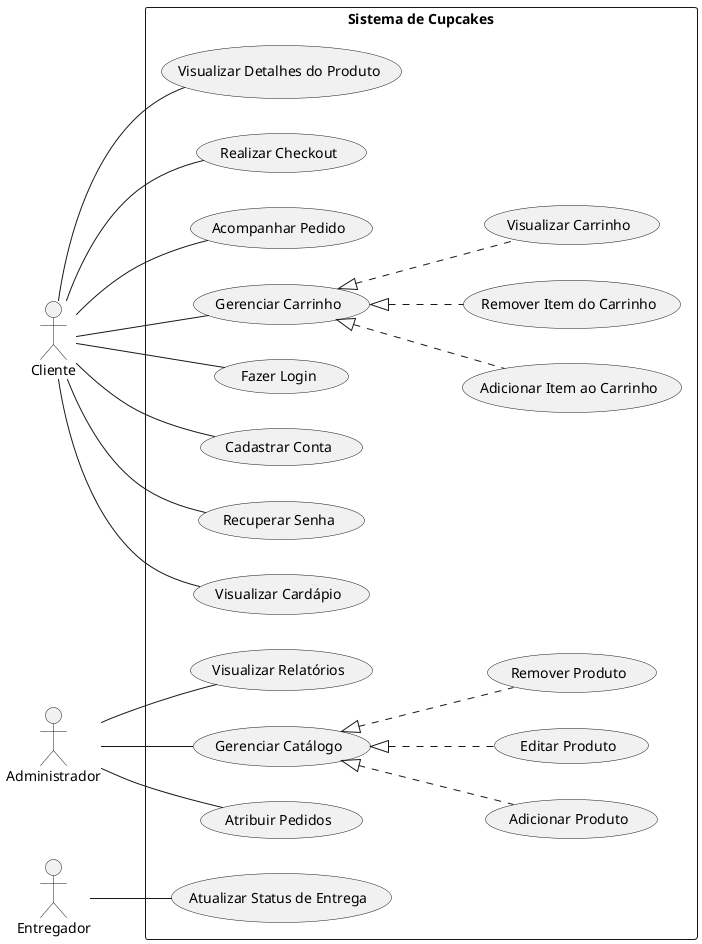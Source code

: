 @startuml DiagramaDeCasoDeUsoAtualizado
left to right direction

actor Cliente
actor Administrador
actor Entregador

rectangle "Sistema de Cupcakes" {
  usecase "Fazer Login" as UC_Login
  usecase "Cadastrar Conta" as UC_Cadastro
  usecase "Recuperar Senha" as UC_RecuperarSenha

  usecase "Visualizar Cardápio" as UC_VerCardapio
  usecase "Visualizar Detalhes do Produto" as UC_VerDetalhes
  
  usecase "Adicionar Item ao Carrinho" as UC_AddItem
  usecase "Remover Item do Carrinho" as UC_RemoveItem
  usecase "Visualizar Carrinho" as UC_VerCarrinho
  
  usecase "Realizar Checkout" as UC_Checkout
  usecase "Acompanhar Pedido" as UC_Acompanhar
  
  usecase "Adicionar Produto" as UC_AddProduto
  usecase "Editar Produto" as UC_EditProduto
  usecase "Remover Produto" as UC_RemoveProduto
  
  usecase "Atribuir Pedidos" as UC_AtribuirPedidos
  usecase "Visualizar Relatórios" as UC_VerRelatorios
  
  usecase "Atualizar Status de Entrega" as UC_AtualizarStatus

  ' Generalizações para Gerenciar
  usecase "Gerenciar Carrinho" as UC_GerenciarCarrinho
  UC_GerenciarCarrinho <|.. UC_AddItem
  UC_GerenciarCarrinho <|.. UC_RemoveItem
  UC_GerenciarCarrinho <|.. UC_VerCarrinho

  usecase "Gerenciar Catálogo" as UC_GerenciarCatalogo
  UC_GerenciarCatalogo <|.. UC_AddProduto
  UC_GerenciarCatalogo <|.. UC_EditProduto
  UC_GerenciarCatalogo <|.. UC_RemoveProduto

  ' Relacionamentos Cliente
  Cliente -- UC_Login
  Cliente -- UC_Cadastro
  Cliente -- UC_RecuperarSenha
  Cliente -- UC_VerCardapio
  Cliente -- UC_VerDetalhes
  Cliente -- UC_GerenciarCarrinho
  Cliente -- UC_Checkout
  Cliente -- UC_Acompanhar

  ' Relacionamentos Administrador
  Administrador -- UC_GerenciarCatalogo
  Administrador -- UC_AtribuirPedidos
  Administrador -- UC_VerRelatorios
  
  ' Relacionamentos Entregador
  Entregador -- UC_AtualizarStatus

}
@enduml
